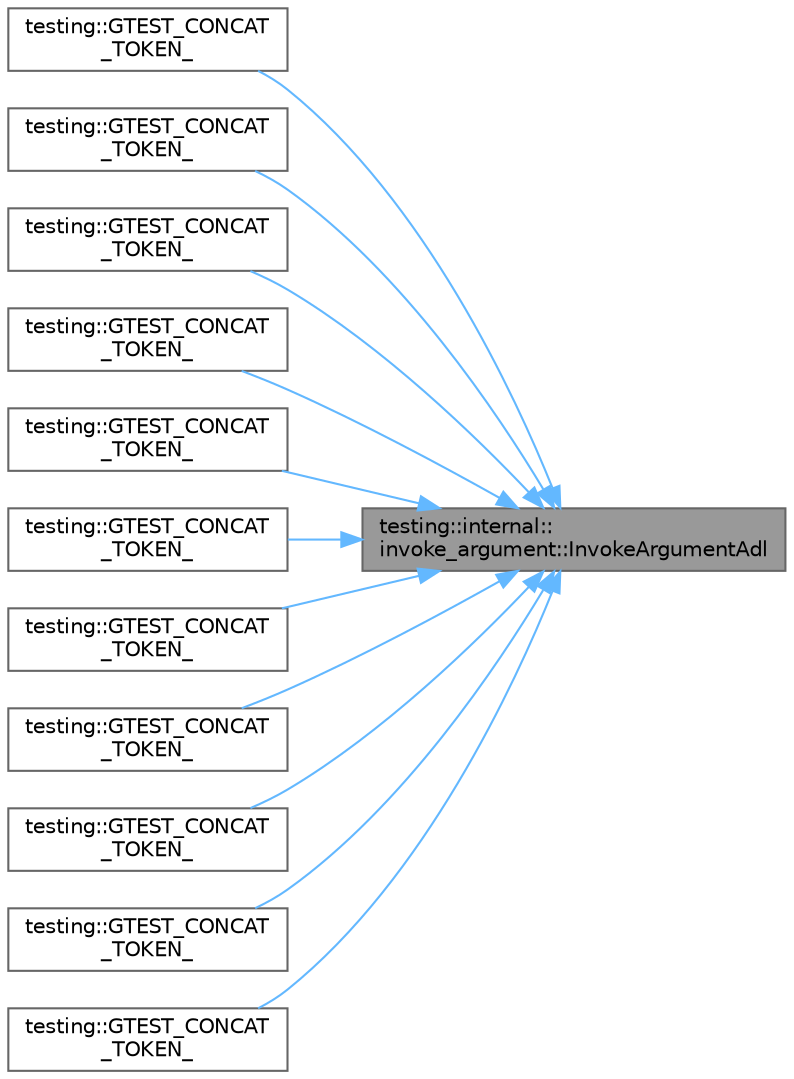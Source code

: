 digraph "testing::internal::invoke_argument::InvokeArgumentAdl"
{
 // LATEX_PDF_SIZE
  bgcolor="transparent";
  edge [fontname=Helvetica,fontsize=10,labelfontname=Helvetica,labelfontsize=10];
  node [fontname=Helvetica,fontsize=10,shape=box,height=0.2,width=0.4];
  rankdir="RL";
  Node1 [id="Node000001",label="testing::internal::\linvoke_argument::InvokeArgumentAdl",height=0.2,width=0.4,color="gray40", fillcolor="grey60", style="filled", fontcolor="black",tooltip=" "];
  Node1 -> Node2 [id="edge1_Node000001_Node000002",dir="back",color="steelblue1",style="solid",tooltip=" "];
  Node2 [id="Node000002",label="testing::GTEST_CONCAT\l_TOKEN_",height=0.2,width=0.4,color="grey40", fillcolor="white", style="filled",URL="$namespacetesting.html#af512aec8bed1bed0b777671534b0ba34",tooltip=" "];
  Node1 -> Node3 [id="edge2_Node000001_Node000003",dir="back",color="steelblue1",style="solid",tooltip=" "];
  Node3 [id="Node000003",label="testing::GTEST_CONCAT\l_TOKEN_",height=0.2,width=0.4,color="grey40", fillcolor="white", style="filled",URL="$namespacetesting.html#a3fe77a6f79eac3091f8628709263abd3",tooltip=" "];
  Node1 -> Node4 [id="edge3_Node000001_Node000004",dir="back",color="steelblue1",style="solid",tooltip=" "];
  Node4 [id="Node000004",label="testing::GTEST_CONCAT\l_TOKEN_",height=0.2,width=0.4,color="grey40", fillcolor="white", style="filled",URL="$namespacetesting.html#a71db70e150b6840bd05b2ffbb173a214",tooltip=" "];
  Node1 -> Node5 [id="edge4_Node000001_Node000005",dir="back",color="steelblue1",style="solid",tooltip=" "];
  Node5 [id="Node000005",label="testing::GTEST_CONCAT\l_TOKEN_",height=0.2,width=0.4,color="grey40", fillcolor="white", style="filled",URL="$namespacetesting.html#ac129cea545a9fb61cfbd9c1df1c0d34f",tooltip=" "];
  Node1 -> Node6 [id="edge5_Node000001_Node000006",dir="back",color="steelblue1",style="solid",tooltip=" "];
  Node6 [id="Node000006",label="testing::GTEST_CONCAT\l_TOKEN_",height=0.2,width=0.4,color="grey40", fillcolor="white", style="filled",URL="$namespacetesting.html#aa4bd17c94ae278464ce43b735346ed05",tooltip=" "];
  Node1 -> Node7 [id="edge6_Node000001_Node000007",dir="back",color="steelblue1",style="solid",tooltip=" "];
  Node7 [id="Node000007",label="testing::GTEST_CONCAT\l_TOKEN_",height=0.2,width=0.4,color="grey40", fillcolor="white", style="filled",URL="$namespacetesting.html#ad51de3b6c8ca81b92baed51ea47b88a6",tooltip=" "];
  Node1 -> Node8 [id="edge7_Node000001_Node000008",dir="back",color="steelblue1",style="solid",tooltip=" "];
  Node8 [id="Node000008",label="testing::GTEST_CONCAT\l_TOKEN_",height=0.2,width=0.4,color="grey40", fillcolor="white", style="filled",URL="$namespacetesting.html#aafc8a8f600fb89c420434a321188bf01",tooltip=" "];
  Node1 -> Node9 [id="edge8_Node000001_Node000009",dir="back",color="steelblue1",style="solid",tooltip=" "];
  Node9 [id="Node000009",label="testing::GTEST_CONCAT\l_TOKEN_",height=0.2,width=0.4,color="grey40", fillcolor="white", style="filled",URL="$namespacetesting.html#a256e770582a7addedd96976ae0ab9fcf",tooltip=" "];
  Node1 -> Node10 [id="edge9_Node000001_Node000010",dir="back",color="steelblue1",style="solid",tooltip=" "];
  Node10 [id="Node000010",label="testing::GTEST_CONCAT\l_TOKEN_",height=0.2,width=0.4,color="grey40", fillcolor="white", style="filled",URL="$namespacetesting.html#ac118b2f65720ec760c2879a8da94ea4c",tooltip=" "];
  Node1 -> Node11 [id="edge10_Node000001_Node000011",dir="back",color="steelblue1",style="solid",tooltip=" "];
  Node11 [id="Node000011",label="testing::GTEST_CONCAT\l_TOKEN_",height=0.2,width=0.4,color="grey40", fillcolor="white", style="filled",URL="$namespacetesting.html#a09a9fe2bf268066b7640b6461d4f282a",tooltip=" "];
  Node1 -> Node12 [id="edge11_Node000001_Node000012",dir="back",color="steelblue1",style="solid",tooltip=" "];
  Node12 [id="Node000012",label="testing::GTEST_CONCAT\l_TOKEN_",height=0.2,width=0.4,color="grey40", fillcolor="white", style="filled",URL="$namespacetesting.html#aff1426aae78a4d54091fb43f75559865",tooltip=" "];
}
